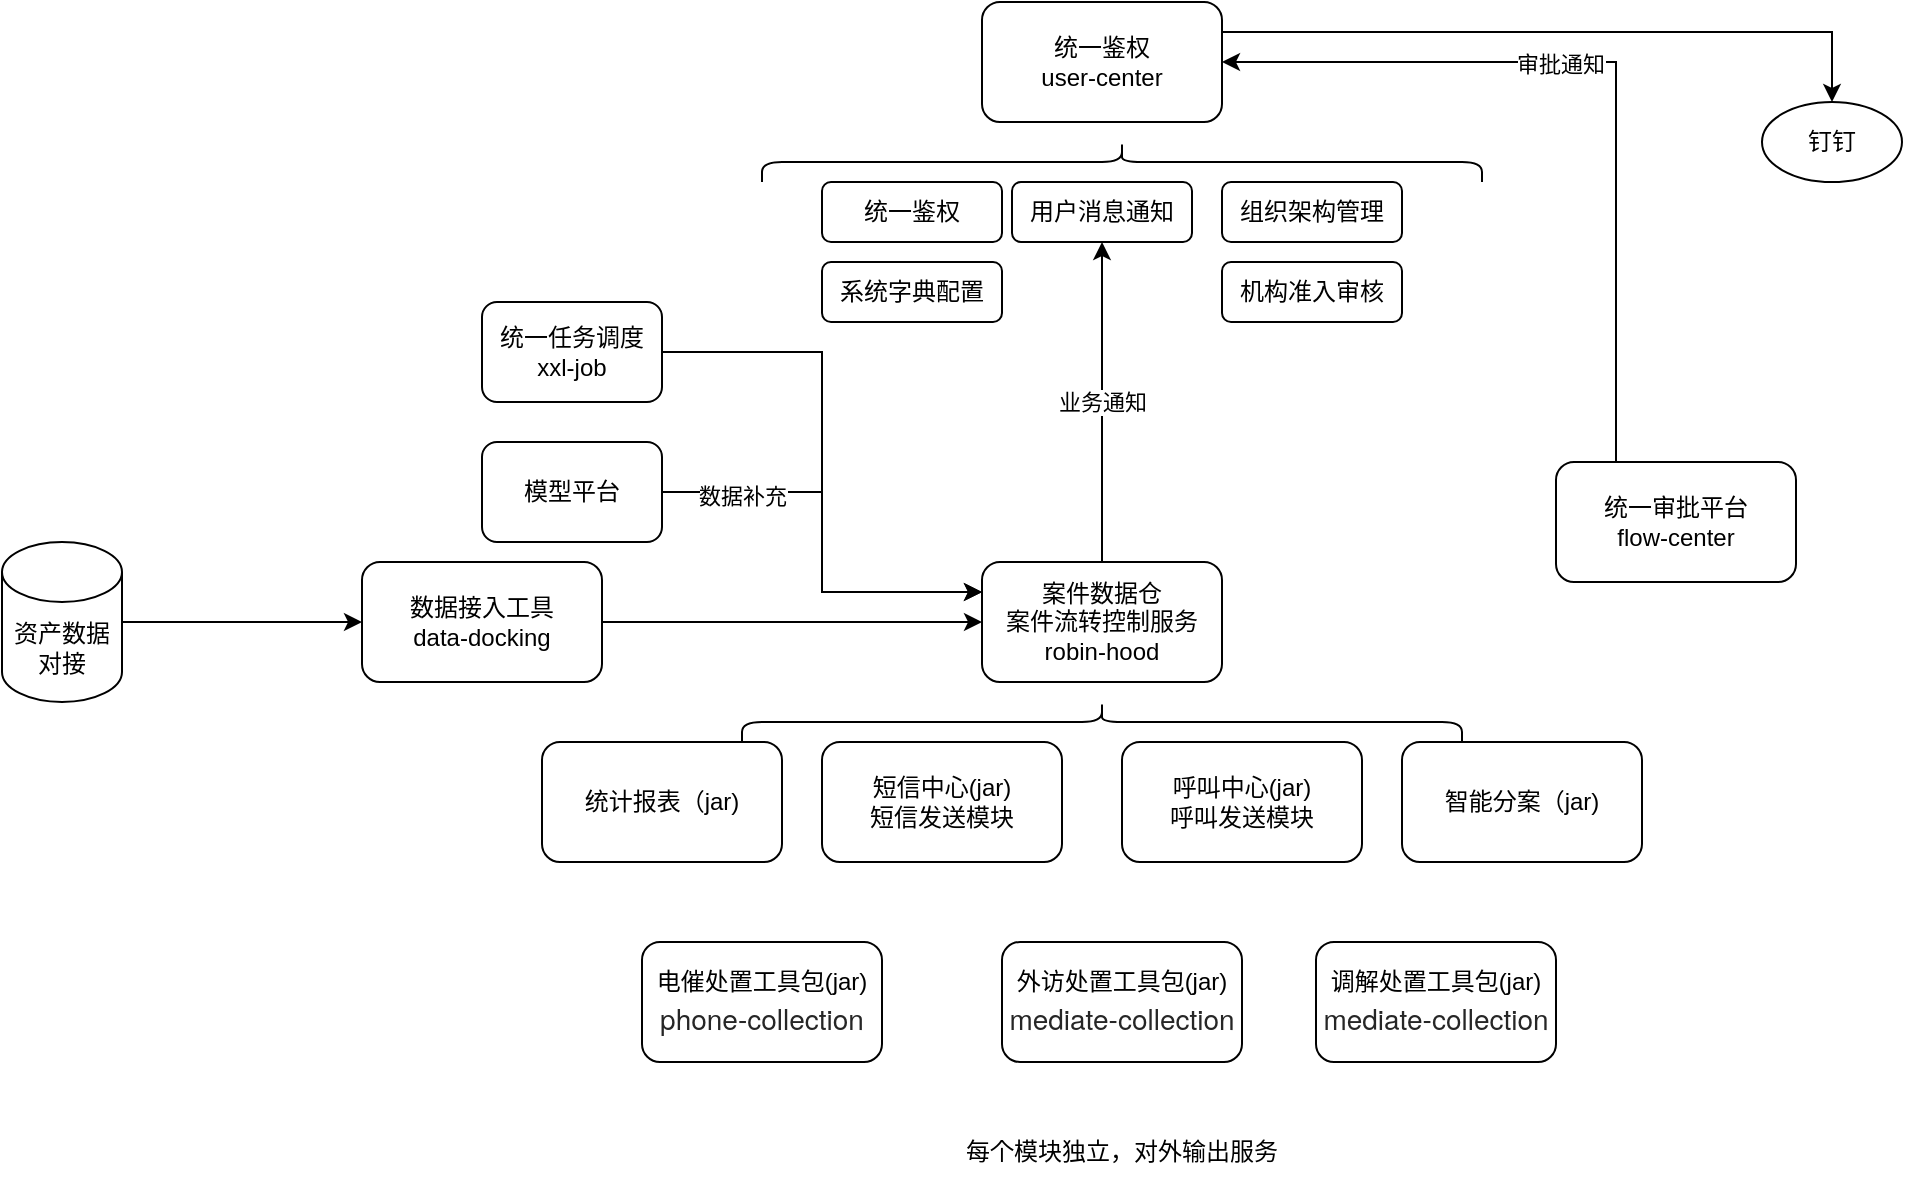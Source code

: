 <mxfile version="17.4.1" type="github">
  <diagram id="6Wr7HWto9CDt8bVIGJbJ" name="Page-1">
    <mxGraphModel dx="897" dy="589" grid="1" gridSize="10" guides="1" tooltips="1" connect="1" arrows="1" fold="1" page="1" pageScale="1" pageWidth="827" pageHeight="1169" math="0" shadow="0">
      <root>
        <mxCell id="0" />
        <mxCell id="1" parent="0" />
        <mxCell id="A0T9e2R4MkHRRVcpy_gM-36" style="edgeStyle=orthogonalEdgeStyle;rounded=0;orthogonalLoop=1;jettySize=auto;html=1;exitX=1;exitY=0.25;exitDx=0;exitDy=0;entryX=0.5;entryY=0;entryDx=0;entryDy=0;" edge="1" parent="1" source="A0T9e2R4MkHRRVcpy_gM-1" target="A0T9e2R4MkHRRVcpy_gM-16">
          <mxGeometry relative="1" as="geometry" />
        </mxCell>
        <mxCell id="A0T9e2R4MkHRRVcpy_gM-1" value="统一鉴权&lt;br&gt;user-center" style="rounded=1;whiteSpace=wrap;html=1;" vertex="1" parent="1">
          <mxGeometry x="540" y="10" width="120" height="60" as="geometry" />
        </mxCell>
        <mxCell id="A0T9e2R4MkHRRVcpy_gM-8" style="edgeStyle=orthogonalEdgeStyle;rounded=0;orthogonalLoop=1;jettySize=auto;html=1;" edge="1" parent="1" source="A0T9e2R4MkHRRVcpy_gM-2" target="A0T9e2R4MkHRRVcpy_gM-5">
          <mxGeometry relative="1" as="geometry" />
        </mxCell>
        <mxCell id="A0T9e2R4MkHRRVcpy_gM-2" value="数据接入工具&lt;br&gt;data-docking" style="rounded=1;whiteSpace=wrap;html=1;" vertex="1" parent="1">
          <mxGeometry x="230" y="290" width="120" height="60" as="geometry" />
        </mxCell>
        <mxCell id="A0T9e2R4MkHRRVcpy_gM-4" style="edgeStyle=orthogonalEdgeStyle;rounded=0;orthogonalLoop=1;jettySize=auto;html=1;entryX=0;entryY=0.5;entryDx=0;entryDy=0;" edge="1" parent="1" source="A0T9e2R4MkHRRVcpy_gM-3" target="A0T9e2R4MkHRRVcpy_gM-2">
          <mxGeometry relative="1" as="geometry" />
        </mxCell>
        <mxCell id="A0T9e2R4MkHRRVcpy_gM-3" value="资产数据对接" style="shape=cylinder3;whiteSpace=wrap;html=1;boundedLbl=1;backgroundOutline=1;size=15;" vertex="1" parent="1">
          <mxGeometry x="50" y="280" width="60" height="80" as="geometry" />
        </mxCell>
        <mxCell id="A0T9e2R4MkHRRVcpy_gM-38" value="业务通知" style="edgeStyle=orthogonalEdgeStyle;rounded=0;orthogonalLoop=1;jettySize=auto;html=1;entryX=0.5;entryY=1;entryDx=0;entryDy=0;" edge="1" parent="1" source="A0T9e2R4MkHRRVcpy_gM-5" target="A0T9e2R4MkHRRVcpy_gM-35">
          <mxGeometry relative="1" as="geometry" />
        </mxCell>
        <mxCell id="A0T9e2R4MkHRRVcpy_gM-5" value="案件数据仓&lt;br&gt;案件流转控制服务&lt;br&gt;robin-hood" style="rounded=1;whiteSpace=wrap;html=1;" vertex="1" parent="1">
          <mxGeometry x="540" y="290" width="120" height="60" as="geometry" />
        </mxCell>
        <mxCell id="A0T9e2R4MkHRRVcpy_gM-6" value="电催处置工具包(jar)&lt;br&gt;&lt;p class=&quot;p1&quot; style=&quot;margin: 0px ; font-stretch: normal ; font-size: 14px ; line-height: normal ; font-family: &amp;#34;helvetica neue&amp;#34; ; color: rgba(0 , 0 , 0 , 0.85)&quot;&gt;phone-collection&lt;/p&gt;" style="rounded=1;whiteSpace=wrap;html=1;" vertex="1" parent="1">
          <mxGeometry x="370" y="480" width="120" height="60" as="geometry" />
        </mxCell>
        <mxCell id="A0T9e2R4MkHRRVcpy_gM-7" value="调解处置工具包(jar)&lt;br&gt;&lt;p class=&quot;p1&quot; style=&quot;margin: 0px ; font-stretch: normal ; font-size: 14px ; line-height: normal ; font-family: &amp;#34;helvetica neue&amp;#34; ; color: rgba(0 , 0 , 0 , 0.85)&quot;&gt;&lt;span style=&quot;font-family: &amp;#34;helvetica neue&amp;#34;&quot;&gt;mediate&lt;/span&gt;-collection&lt;/p&gt;" style="rounded=1;whiteSpace=wrap;html=1;" vertex="1" parent="1">
          <mxGeometry x="707" y="480" width="120" height="60" as="geometry" />
        </mxCell>
        <mxCell id="A0T9e2R4MkHRRVcpy_gM-14" style="edgeStyle=orthogonalEdgeStyle;rounded=0;orthogonalLoop=1;jettySize=auto;html=1;exitX=0.25;exitY=0;exitDx=0;exitDy=0;entryX=1;entryY=0.5;entryDx=0;entryDy=0;" edge="1" parent="1" source="A0T9e2R4MkHRRVcpy_gM-13" target="A0T9e2R4MkHRRVcpy_gM-1">
          <mxGeometry relative="1" as="geometry" />
        </mxCell>
        <mxCell id="A0T9e2R4MkHRRVcpy_gM-15" value="审批通知" style="edgeLabel;html=1;align=center;verticalAlign=middle;resizable=0;points=[];" vertex="1" connectable="0" parent="A0T9e2R4MkHRRVcpy_gM-14">
          <mxGeometry x="0.151" y="1" relative="1" as="geometry">
            <mxPoint as="offset" />
          </mxGeometry>
        </mxCell>
        <mxCell id="A0T9e2R4MkHRRVcpy_gM-13" value="统一审批平台&lt;br&gt;flow-center" style="rounded=1;whiteSpace=wrap;html=1;" vertex="1" parent="1">
          <mxGeometry x="827" y="240" width="120" height="60" as="geometry" />
        </mxCell>
        <mxCell id="A0T9e2R4MkHRRVcpy_gM-16" value="钉钉" style="ellipse;whiteSpace=wrap;html=1;" vertex="1" parent="1">
          <mxGeometry x="930" y="60" width="70" height="40" as="geometry" />
        </mxCell>
        <mxCell id="A0T9e2R4MkHRRVcpy_gM-24" style="edgeStyle=orthogonalEdgeStyle;rounded=0;orthogonalLoop=1;jettySize=auto;html=1;entryX=0;entryY=0.25;entryDx=0;entryDy=0;" edge="1" parent="1" source="A0T9e2R4MkHRRVcpy_gM-20" target="A0T9e2R4MkHRRVcpy_gM-5">
          <mxGeometry relative="1" as="geometry" />
        </mxCell>
        <mxCell id="A0T9e2R4MkHRRVcpy_gM-20" value="统一任务调度&lt;br&gt;xxl-job" style="rounded=1;whiteSpace=wrap;html=1;" vertex="1" parent="1">
          <mxGeometry x="290" y="160" width="90" height="50" as="geometry" />
        </mxCell>
        <mxCell id="A0T9e2R4MkHRRVcpy_gM-26" value="" style="shape=curlyBracket;whiteSpace=wrap;html=1;rounded=1;flipH=1;rotation=-90;" vertex="1" parent="1">
          <mxGeometry x="590" y="190" width="20" height="360" as="geometry" />
        </mxCell>
        <mxCell id="A0T9e2R4MkHRRVcpy_gM-29" value="短信中心(jar)&lt;br&gt;短信发送模块" style="rounded=1;whiteSpace=wrap;html=1;" vertex="1" parent="1">
          <mxGeometry x="460" y="380" width="120" height="60" as="geometry" />
        </mxCell>
        <mxCell id="A0T9e2R4MkHRRVcpy_gM-30" value="呼叫中心(jar)&lt;br&gt;呼叫发送模块" style="rounded=1;whiteSpace=wrap;html=1;" vertex="1" parent="1">
          <mxGeometry x="610" y="380" width="120" height="60" as="geometry" />
        </mxCell>
        <mxCell id="A0T9e2R4MkHRRVcpy_gM-33" value="" style="shape=curlyBracket;whiteSpace=wrap;html=1;rounded=1;flipH=1;rotation=-90;" vertex="1" parent="1">
          <mxGeometry x="600" y="-90" width="20" height="360" as="geometry" />
        </mxCell>
        <mxCell id="A0T9e2R4MkHRRVcpy_gM-34" value="统一鉴权" style="rounded=1;whiteSpace=wrap;html=1;" vertex="1" parent="1">
          <mxGeometry x="460" y="100" width="90" height="30" as="geometry" />
        </mxCell>
        <mxCell id="A0T9e2R4MkHRRVcpy_gM-35" value="用户消息通知" style="rounded=1;whiteSpace=wrap;html=1;" vertex="1" parent="1">
          <mxGeometry x="555" y="100" width="90" height="30" as="geometry" />
        </mxCell>
        <mxCell id="A0T9e2R4MkHRRVcpy_gM-37" value="组织架构管理" style="rounded=1;whiteSpace=wrap;html=1;" vertex="1" parent="1">
          <mxGeometry x="660" y="100" width="90" height="30" as="geometry" />
        </mxCell>
        <mxCell id="A0T9e2R4MkHRRVcpy_gM-39" value="系统字典配置" style="rounded=1;whiteSpace=wrap;html=1;" vertex="1" parent="1">
          <mxGeometry x="460" y="140" width="90" height="30" as="geometry" />
        </mxCell>
        <mxCell id="A0T9e2R4MkHRRVcpy_gM-40" value="机构准入审核" style="rounded=1;whiteSpace=wrap;html=1;" vertex="1" parent="1">
          <mxGeometry x="660" y="140" width="90" height="30" as="geometry" />
        </mxCell>
        <mxCell id="A0T9e2R4MkHRRVcpy_gM-41" value="智能分案（jar)" style="rounded=1;whiteSpace=wrap;html=1;" vertex="1" parent="1">
          <mxGeometry x="750" y="380" width="120" height="60" as="geometry" />
        </mxCell>
        <mxCell id="A0T9e2R4MkHRRVcpy_gM-43" style="edgeStyle=orthogonalEdgeStyle;rounded=0;orthogonalLoop=1;jettySize=auto;html=1;exitX=1;exitY=0.5;exitDx=0;exitDy=0;entryX=0;entryY=0.25;entryDx=0;entryDy=0;" edge="1" parent="1" source="A0T9e2R4MkHRRVcpy_gM-42" target="A0T9e2R4MkHRRVcpy_gM-5">
          <mxGeometry relative="1" as="geometry" />
        </mxCell>
        <mxCell id="A0T9e2R4MkHRRVcpy_gM-44" value="数据补充" style="edgeLabel;html=1;align=center;verticalAlign=middle;resizable=0;points=[];" vertex="1" connectable="0" parent="A0T9e2R4MkHRRVcpy_gM-43">
          <mxGeometry x="-0.619" y="-2" relative="1" as="geometry">
            <mxPoint as="offset" />
          </mxGeometry>
        </mxCell>
        <mxCell id="A0T9e2R4MkHRRVcpy_gM-42" value="模型平台" style="rounded=1;whiteSpace=wrap;html=1;" vertex="1" parent="1">
          <mxGeometry x="290" y="230" width="90" height="50" as="geometry" />
        </mxCell>
        <mxCell id="A0T9e2R4MkHRRVcpy_gM-45" value="外访处置工具包(jar)&lt;br&gt;&lt;p class=&quot;p1&quot; style=&quot;margin: 0px ; font-stretch: normal ; font-size: 14px ; line-height: normal ; font-family: &amp;#34;helvetica neue&amp;#34; ; color: rgba(0 , 0 , 0 , 0.85)&quot;&gt;&lt;span style=&quot;font-family: &amp;#34;helvetica neue&amp;#34;&quot;&gt;mediate&lt;/span&gt;-collection&lt;/p&gt;" style="rounded=1;whiteSpace=wrap;html=1;" vertex="1" parent="1">
          <mxGeometry x="550" y="480" width="120" height="60" as="geometry" />
        </mxCell>
        <mxCell id="A0T9e2R4MkHRRVcpy_gM-46" value="统计报表（jar)" style="rounded=1;whiteSpace=wrap;html=1;" vertex="1" parent="1">
          <mxGeometry x="320" y="380" width="120" height="60" as="geometry" />
        </mxCell>
        <mxCell id="A0T9e2R4MkHRRVcpy_gM-48" value="每个模块独立，对外输出服务" style="text;html=1;strokeColor=none;fillColor=none;align=center;verticalAlign=middle;whiteSpace=wrap;rounded=0;" vertex="1" parent="1">
          <mxGeometry x="510" y="570" width="200" height="30" as="geometry" />
        </mxCell>
      </root>
    </mxGraphModel>
  </diagram>
</mxfile>
